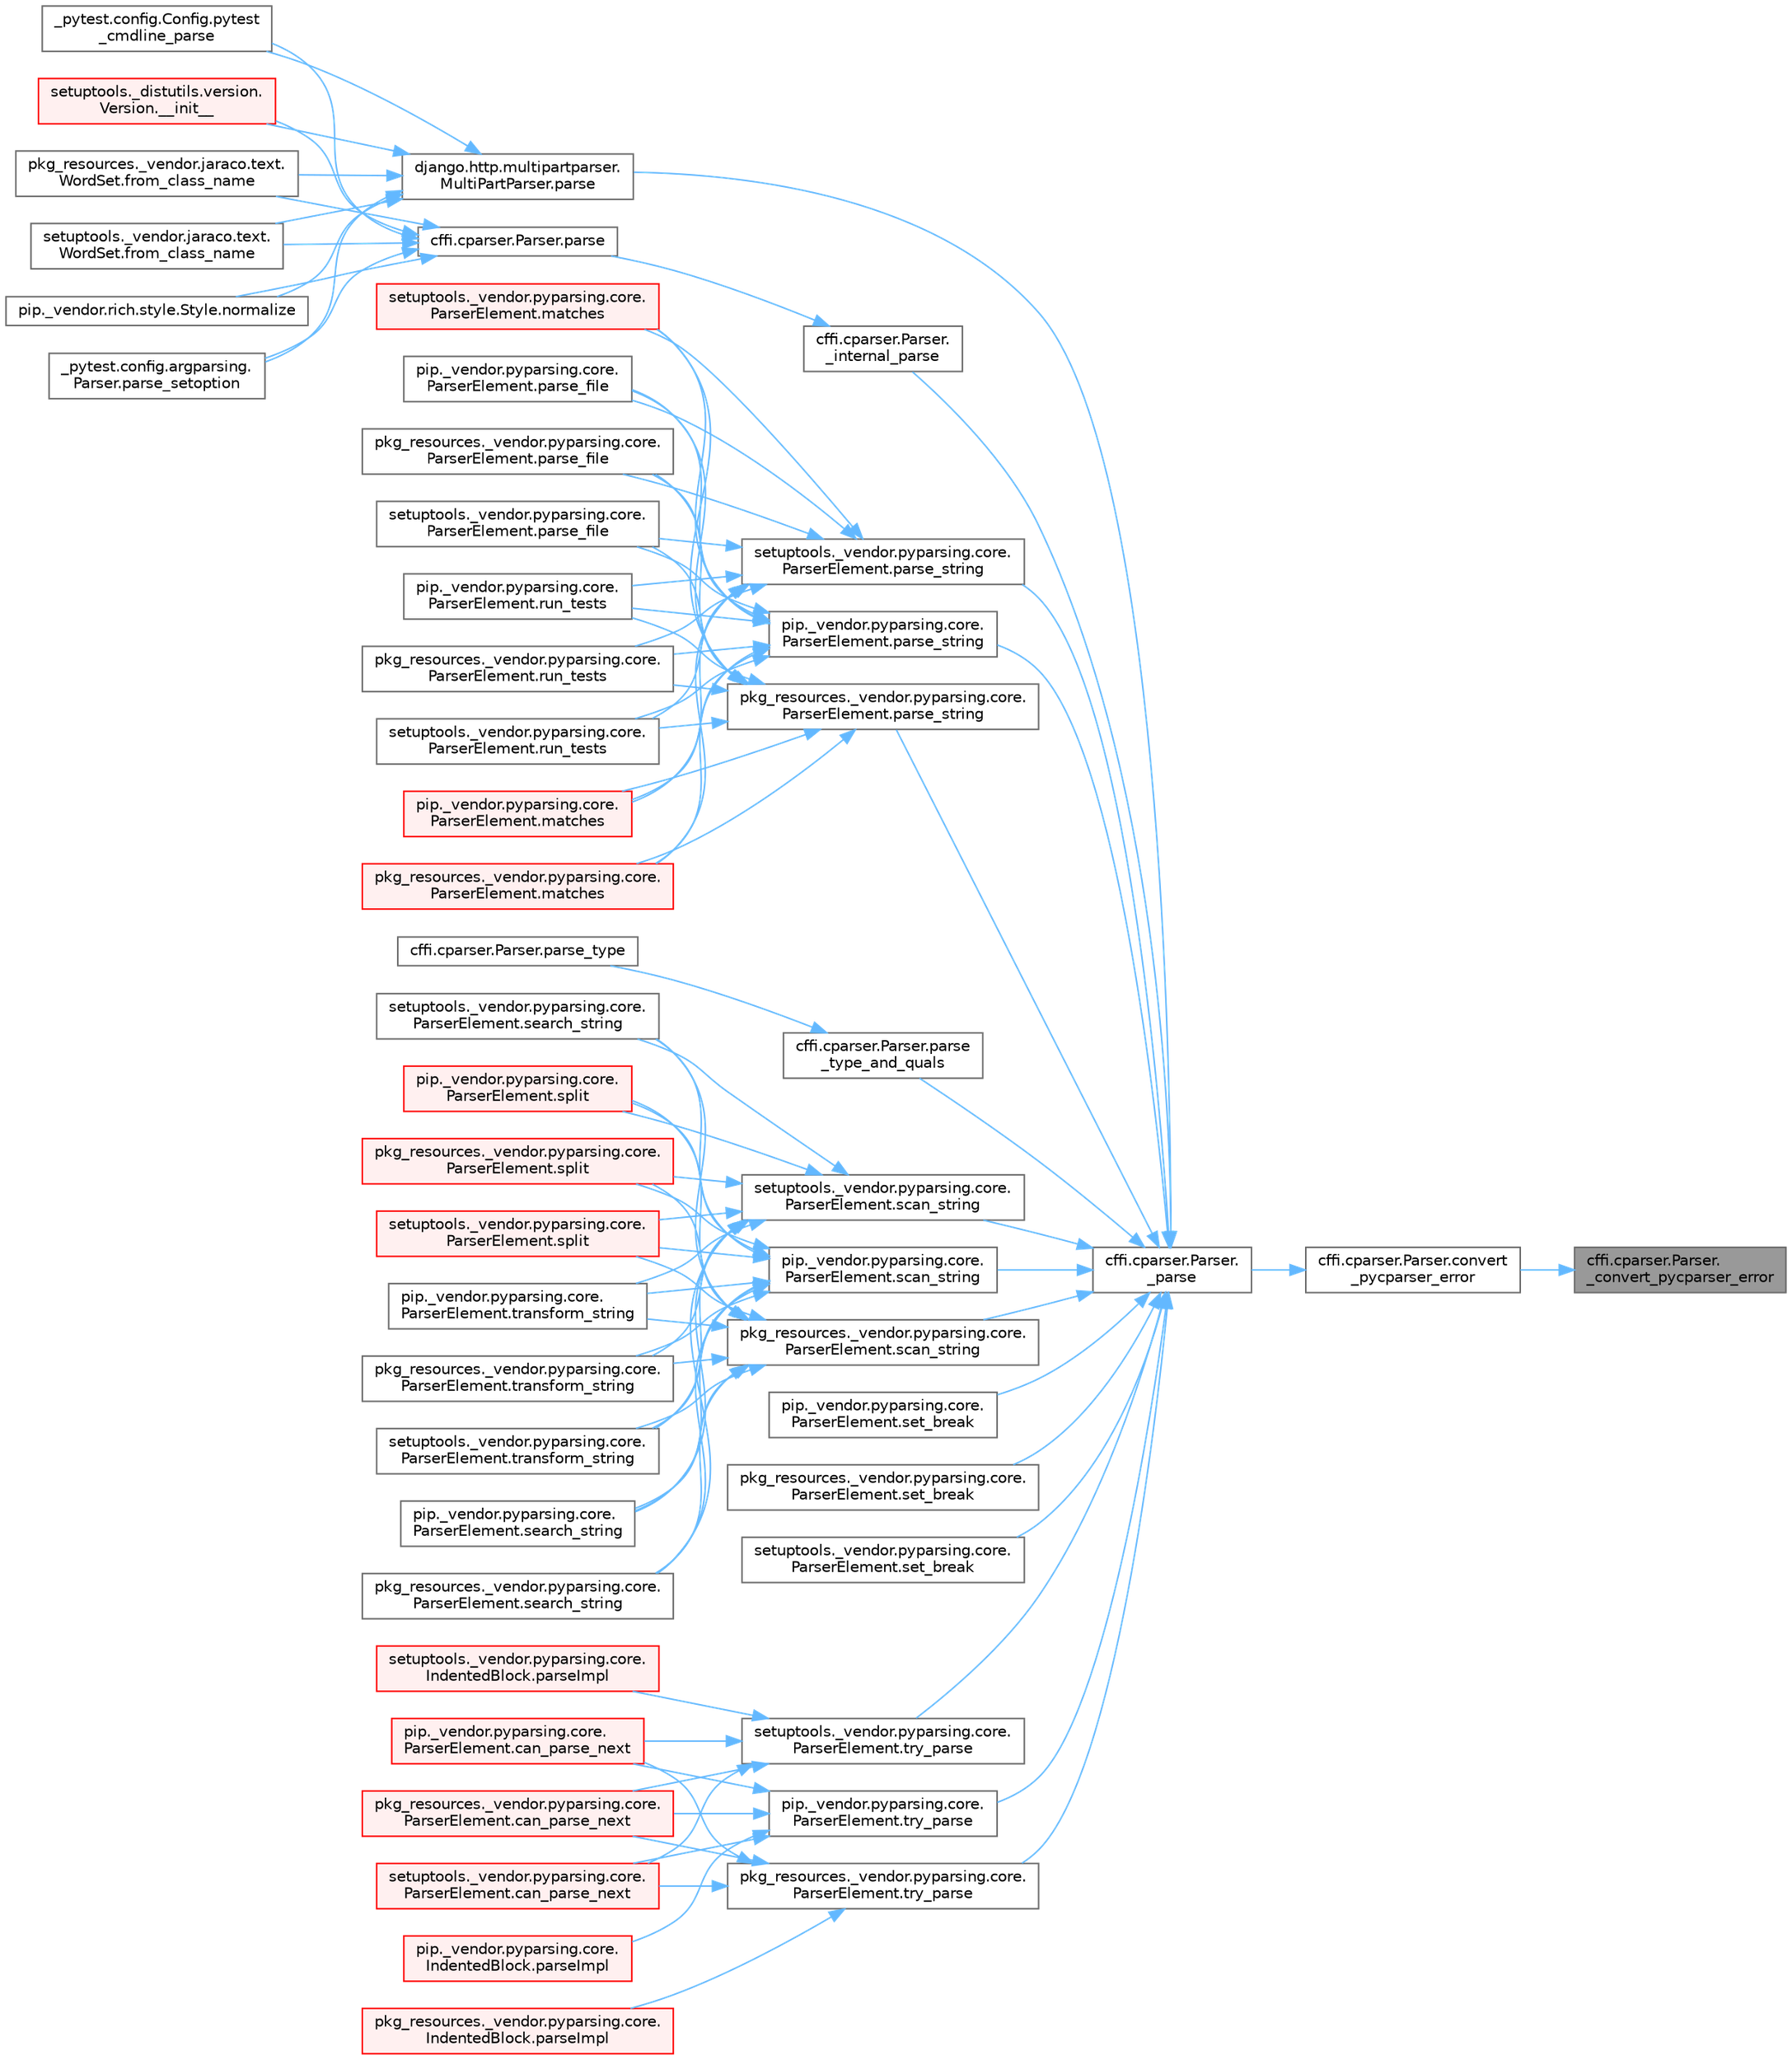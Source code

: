 digraph "cffi.cparser.Parser._convert_pycparser_error"
{
 // LATEX_PDF_SIZE
  bgcolor="transparent";
  edge [fontname=Helvetica,fontsize=10,labelfontname=Helvetica,labelfontsize=10];
  node [fontname=Helvetica,fontsize=10,shape=box,height=0.2,width=0.4];
  rankdir="RL";
  Node1 [id="Node000001",label="cffi.cparser.Parser.\l_convert_pycparser_error",height=0.2,width=0.4,color="gray40", fillcolor="grey60", style="filled", fontcolor="black",tooltip=" "];
  Node1 -> Node2 [id="edge1_Node000001_Node000002",dir="back",color="steelblue1",style="solid",tooltip=" "];
  Node2 [id="Node000002",label="cffi.cparser.Parser.convert\l_pycparser_error",height=0.2,width=0.4,color="grey40", fillcolor="white", style="filled",URL="$classcffi_1_1cparser_1_1_parser.html#aa2308c4a4be419a7a50ec3136fe3342f",tooltip=" "];
  Node2 -> Node3 [id="edge2_Node000002_Node000003",dir="back",color="steelblue1",style="solid",tooltip=" "];
  Node3 [id="Node000003",label="cffi.cparser.Parser.\l_parse",height=0.2,width=0.4,color="grey40", fillcolor="white", style="filled",URL="$classcffi_1_1cparser_1_1_parser.html#a1e34a6250e166916f64724a073816414",tooltip=" "];
  Node3 -> Node4 [id="edge3_Node000003_Node000004",dir="back",color="steelblue1",style="solid",tooltip=" "];
  Node4 [id="Node000004",label="cffi.cparser.Parser.\l_internal_parse",height=0.2,width=0.4,color="grey40", fillcolor="white", style="filled",URL="$classcffi_1_1cparser_1_1_parser.html#aae13fe6d5acc9afec0d52bfdfaf40d7b",tooltip=" "];
  Node4 -> Node5 [id="edge4_Node000004_Node000005",dir="back",color="steelblue1",style="solid",tooltip=" "];
  Node5 [id="Node000005",label="cffi.cparser.Parser.parse",height=0.2,width=0.4,color="grey40", fillcolor="white", style="filled",URL="$classcffi_1_1cparser_1_1_parser.html#a42bd17e4a2a05296aba4f1870c3e76b7",tooltip=" "];
  Node5 -> Node6 [id="edge5_Node000005_Node000006",dir="back",color="steelblue1",style="solid",tooltip=" "];
  Node6 [id="Node000006",label="setuptools._distutils.version.\lVersion.__init__",height=0.2,width=0.4,color="red", fillcolor="#FFF0F0", style="filled",URL="$classsetuptools_1_1__distutils_1_1version_1_1_version.html#a6eb3c2f0d326644884717848b784e398",tooltip=" "];
  Node5 -> Node38 [id="edge6_Node000005_Node000038",dir="back",color="steelblue1",style="solid",tooltip=" "];
  Node38 [id="Node000038",label="pkg_resources._vendor.jaraco.text.\lWordSet.from_class_name",height=0.2,width=0.4,color="grey40", fillcolor="white", style="filled",URL="$classpkg__resources_1_1__vendor_1_1jaraco_1_1text_1_1_word_set.html#a34e366f395f8e0b61e6b66a93bc8e848",tooltip=" "];
  Node5 -> Node39 [id="edge7_Node000005_Node000039",dir="back",color="steelblue1",style="solid",tooltip=" "];
  Node39 [id="Node000039",label="setuptools._vendor.jaraco.text.\lWordSet.from_class_name",height=0.2,width=0.4,color="grey40", fillcolor="white", style="filled",URL="$classsetuptools_1_1__vendor_1_1jaraco_1_1text_1_1_word_set.html#acc6d49fea7948867996de1a704579124",tooltip=" "];
  Node5 -> Node40 [id="edge8_Node000005_Node000040",dir="back",color="steelblue1",style="solid",tooltip=" "];
  Node40 [id="Node000040",label="pip._vendor.rich.style.Style.normalize",height=0.2,width=0.4,color="grey40", fillcolor="white", style="filled",URL="$classpip_1_1__vendor_1_1rich_1_1style_1_1_style.html#a702aa841b25a26307558cb52dcb12f0d",tooltip=" "];
  Node5 -> Node41 [id="edge9_Node000005_Node000041",dir="back",color="steelblue1",style="solid",tooltip=" "];
  Node41 [id="Node000041",label="_pytest.config.argparsing.\lParser.parse_setoption",height=0.2,width=0.4,color="grey40", fillcolor="white", style="filled",URL="$class__pytest_1_1config_1_1argparsing_1_1_parser.html#a406b16cc4dad29c64f46812c624e203c",tooltip=" "];
  Node5 -> Node42 [id="edge10_Node000005_Node000042",dir="back",color="steelblue1",style="solid",tooltip=" "];
  Node42 [id="Node000042",label="_pytest.config.Config.pytest\l_cmdline_parse",height=0.2,width=0.4,color="grey40", fillcolor="white", style="filled",URL="$class__pytest_1_1config_1_1_config.html#a87d1af36d8238d7df5315b782f91fc1d",tooltip=" "];
  Node3 -> Node43 [id="edge11_Node000003_Node000043",dir="back",color="steelblue1",style="solid",tooltip=" "];
  Node43 [id="Node000043",label="django.http.multipartparser.\lMultiPartParser.parse",height=0.2,width=0.4,color="grey40", fillcolor="white", style="filled",URL="$classdjango_1_1http_1_1multipartparser_1_1_multi_part_parser.html#a667ea5d068bbd9626987acee5a9105c9",tooltip=" "];
  Node43 -> Node6 [id="edge12_Node000043_Node000006",dir="back",color="steelblue1",style="solid",tooltip=" "];
  Node43 -> Node38 [id="edge13_Node000043_Node000038",dir="back",color="steelblue1",style="solid",tooltip=" "];
  Node43 -> Node39 [id="edge14_Node000043_Node000039",dir="back",color="steelblue1",style="solid",tooltip=" "];
  Node43 -> Node40 [id="edge15_Node000043_Node000040",dir="back",color="steelblue1",style="solid",tooltip=" "];
  Node43 -> Node41 [id="edge16_Node000043_Node000041",dir="back",color="steelblue1",style="solid",tooltip=" "];
  Node43 -> Node42 [id="edge17_Node000043_Node000042",dir="back",color="steelblue1",style="solid",tooltip=" "];
  Node3 -> Node44 [id="edge18_Node000003_Node000044",dir="back",color="steelblue1",style="solid",tooltip=" "];
  Node44 [id="Node000044",label="pip._vendor.pyparsing.core.\lParserElement.parse_string",height=0.2,width=0.4,color="grey40", fillcolor="white", style="filled",URL="$classpip_1_1__vendor_1_1pyparsing_1_1core_1_1_parser_element.html#ac17206f98799aeb9149ef0873423fb3d",tooltip=" "];
  Node44 -> Node45 [id="edge19_Node000044_Node000045",dir="back",color="steelblue1",style="solid",tooltip=" "];
  Node45 [id="Node000045",label="pip._vendor.pyparsing.core.\lParserElement.matches",height=0.2,width=0.4,color="red", fillcolor="#FFF0F0", style="filled",URL="$classpip_1_1__vendor_1_1pyparsing_1_1core_1_1_parser_element.html#a506dbc15b395eb36dc4f6cbc0fdf143a",tooltip=" "];
  Node44 -> Node50 [id="edge20_Node000044_Node000050",dir="back",color="steelblue1",style="solid",tooltip=" "];
  Node50 [id="Node000050",label="pkg_resources._vendor.pyparsing.core.\lParserElement.matches",height=0.2,width=0.4,color="red", fillcolor="#FFF0F0", style="filled",URL="$classpkg__resources_1_1__vendor_1_1pyparsing_1_1core_1_1_parser_element.html#a83b843cc10043a223825a7b6ee2bf3ed",tooltip=" "];
  Node44 -> Node51 [id="edge21_Node000044_Node000051",dir="back",color="steelblue1",style="solid",tooltip=" "];
  Node51 [id="Node000051",label="setuptools._vendor.pyparsing.core.\lParserElement.matches",height=0.2,width=0.4,color="red", fillcolor="#FFF0F0", style="filled",URL="$classsetuptools_1_1__vendor_1_1pyparsing_1_1core_1_1_parser_element.html#a340c5dbbc0054029fa245e398f694e14",tooltip=" "];
  Node44 -> Node52 [id="edge22_Node000044_Node000052",dir="back",color="steelblue1",style="solid",tooltip=" "];
  Node52 [id="Node000052",label="pip._vendor.pyparsing.core.\lParserElement.parse_file",height=0.2,width=0.4,color="grey40", fillcolor="white", style="filled",URL="$classpip_1_1__vendor_1_1pyparsing_1_1core_1_1_parser_element.html#a161e1fa167881e4e3fa9f26155612ed1",tooltip=" "];
  Node44 -> Node53 [id="edge23_Node000044_Node000053",dir="back",color="steelblue1",style="solid",tooltip=" "];
  Node53 [id="Node000053",label="pkg_resources._vendor.pyparsing.core.\lParserElement.parse_file",height=0.2,width=0.4,color="grey40", fillcolor="white", style="filled",URL="$classpkg__resources_1_1__vendor_1_1pyparsing_1_1core_1_1_parser_element.html#a4b7f81ada4824fcac02e6fae60e97154",tooltip=" "];
  Node44 -> Node54 [id="edge24_Node000044_Node000054",dir="back",color="steelblue1",style="solid",tooltip=" "];
  Node54 [id="Node000054",label="setuptools._vendor.pyparsing.core.\lParserElement.parse_file",height=0.2,width=0.4,color="grey40", fillcolor="white", style="filled",URL="$classsetuptools_1_1__vendor_1_1pyparsing_1_1core_1_1_parser_element.html#a8f9b8fccb7fc5a55bc10cb3ab46cf419",tooltip=" "];
  Node44 -> Node55 [id="edge25_Node000044_Node000055",dir="back",color="steelblue1",style="solid",tooltip=" "];
  Node55 [id="Node000055",label="pip._vendor.pyparsing.core.\lParserElement.run_tests",height=0.2,width=0.4,color="grey40", fillcolor="white", style="filled",URL="$classpip_1_1__vendor_1_1pyparsing_1_1core_1_1_parser_element.html#a35107e02c57a82575247354b2ffe5d63",tooltip=" "];
  Node44 -> Node56 [id="edge26_Node000044_Node000056",dir="back",color="steelblue1",style="solid",tooltip=" "];
  Node56 [id="Node000056",label="pkg_resources._vendor.pyparsing.core.\lParserElement.run_tests",height=0.2,width=0.4,color="grey40", fillcolor="white", style="filled",URL="$classpkg__resources_1_1__vendor_1_1pyparsing_1_1core_1_1_parser_element.html#a10e2c2c94b6bedd4a9bac706beb1f8e4",tooltip=" "];
  Node44 -> Node57 [id="edge27_Node000044_Node000057",dir="back",color="steelblue1",style="solid",tooltip=" "];
  Node57 [id="Node000057",label="setuptools._vendor.pyparsing.core.\lParserElement.run_tests",height=0.2,width=0.4,color="grey40", fillcolor="white", style="filled",URL="$classsetuptools_1_1__vendor_1_1pyparsing_1_1core_1_1_parser_element.html#a67d4875fb1c02837aae5bb1e763532ba",tooltip=" "];
  Node3 -> Node58 [id="edge28_Node000003_Node000058",dir="back",color="steelblue1",style="solid",tooltip=" "];
  Node58 [id="Node000058",label="pkg_resources._vendor.pyparsing.core.\lParserElement.parse_string",height=0.2,width=0.4,color="grey40", fillcolor="white", style="filled",URL="$classpkg__resources_1_1__vendor_1_1pyparsing_1_1core_1_1_parser_element.html#a8c3e947b9af4425a1b7f4c8db034a549",tooltip=" "];
  Node58 -> Node45 [id="edge29_Node000058_Node000045",dir="back",color="steelblue1",style="solid",tooltip=" "];
  Node58 -> Node50 [id="edge30_Node000058_Node000050",dir="back",color="steelblue1",style="solid",tooltip=" "];
  Node58 -> Node51 [id="edge31_Node000058_Node000051",dir="back",color="steelblue1",style="solid",tooltip=" "];
  Node58 -> Node52 [id="edge32_Node000058_Node000052",dir="back",color="steelblue1",style="solid",tooltip=" "];
  Node58 -> Node53 [id="edge33_Node000058_Node000053",dir="back",color="steelblue1",style="solid",tooltip=" "];
  Node58 -> Node54 [id="edge34_Node000058_Node000054",dir="back",color="steelblue1",style="solid",tooltip=" "];
  Node58 -> Node55 [id="edge35_Node000058_Node000055",dir="back",color="steelblue1",style="solid",tooltip=" "];
  Node58 -> Node56 [id="edge36_Node000058_Node000056",dir="back",color="steelblue1",style="solid",tooltip=" "];
  Node58 -> Node57 [id="edge37_Node000058_Node000057",dir="back",color="steelblue1",style="solid",tooltip=" "];
  Node3 -> Node59 [id="edge38_Node000003_Node000059",dir="back",color="steelblue1",style="solid",tooltip=" "];
  Node59 [id="Node000059",label="setuptools._vendor.pyparsing.core.\lParserElement.parse_string",height=0.2,width=0.4,color="grey40", fillcolor="white", style="filled",URL="$classsetuptools_1_1__vendor_1_1pyparsing_1_1core_1_1_parser_element.html#a4bceb4c6190dd0bd2ea4c6ef9e8fe6f9",tooltip=" "];
  Node59 -> Node45 [id="edge39_Node000059_Node000045",dir="back",color="steelblue1",style="solid",tooltip=" "];
  Node59 -> Node50 [id="edge40_Node000059_Node000050",dir="back",color="steelblue1",style="solid",tooltip=" "];
  Node59 -> Node51 [id="edge41_Node000059_Node000051",dir="back",color="steelblue1",style="solid",tooltip=" "];
  Node59 -> Node52 [id="edge42_Node000059_Node000052",dir="back",color="steelblue1",style="solid",tooltip=" "];
  Node59 -> Node53 [id="edge43_Node000059_Node000053",dir="back",color="steelblue1",style="solid",tooltip=" "];
  Node59 -> Node54 [id="edge44_Node000059_Node000054",dir="back",color="steelblue1",style="solid",tooltip=" "];
  Node59 -> Node55 [id="edge45_Node000059_Node000055",dir="back",color="steelblue1",style="solid",tooltip=" "];
  Node59 -> Node56 [id="edge46_Node000059_Node000056",dir="back",color="steelblue1",style="solid",tooltip=" "];
  Node59 -> Node57 [id="edge47_Node000059_Node000057",dir="back",color="steelblue1",style="solid",tooltip=" "];
  Node3 -> Node60 [id="edge48_Node000003_Node000060",dir="back",color="steelblue1",style="solid",tooltip=" "];
  Node60 [id="Node000060",label="cffi.cparser.Parser.parse\l_type_and_quals",height=0.2,width=0.4,color="grey40", fillcolor="white", style="filled",URL="$classcffi_1_1cparser_1_1_parser.html#a6139eb202d8a0df47885d4cb27a3e9cd",tooltip=" "];
  Node60 -> Node61 [id="edge49_Node000060_Node000061",dir="back",color="steelblue1",style="solid",tooltip=" "];
  Node61 [id="Node000061",label="cffi.cparser.Parser.parse_type",height=0.2,width=0.4,color="grey40", fillcolor="white", style="filled",URL="$classcffi_1_1cparser_1_1_parser.html#af27b1aa9db17650fd94b8a46850c3d57",tooltip=" "];
  Node3 -> Node62 [id="edge50_Node000003_Node000062",dir="back",color="steelblue1",style="solid",tooltip=" "];
  Node62 [id="Node000062",label="pip._vendor.pyparsing.core.\lParserElement.scan_string",height=0.2,width=0.4,color="grey40", fillcolor="white", style="filled",URL="$classpip_1_1__vendor_1_1pyparsing_1_1core_1_1_parser_element.html#a0a066b31d55597f3b2ac426eab0ef7a8",tooltip=" "];
  Node62 -> Node63 [id="edge51_Node000062_Node000063",dir="back",color="steelblue1",style="solid",tooltip=" "];
  Node63 [id="Node000063",label="pip._vendor.pyparsing.core.\lParserElement.search_string",height=0.2,width=0.4,color="grey40", fillcolor="white", style="filled",URL="$classpip_1_1__vendor_1_1pyparsing_1_1core_1_1_parser_element.html#a5a83c9e97aad458cf36ecb2cbc451703",tooltip=" "];
  Node62 -> Node64 [id="edge52_Node000062_Node000064",dir="back",color="steelblue1",style="solid",tooltip=" "];
  Node64 [id="Node000064",label="pkg_resources._vendor.pyparsing.core.\lParserElement.search_string",height=0.2,width=0.4,color="grey40", fillcolor="white", style="filled",URL="$classpkg__resources_1_1__vendor_1_1pyparsing_1_1core_1_1_parser_element.html#a4b5b9d98014537f14aa58afb241fb421",tooltip=" "];
  Node62 -> Node65 [id="edge53_Node000062_Node000065",dir="back",color="steelblue1",style="solid",tooltip=" "];
  Node65 [id="Node000065",label="setuptools._vendor.pyparsing.core.\lParserElement.search_string",height=0.2,width=0.4,color="grey40", fillcolor="white", style="filled",URL="$classsetuptools_1_1__vendor_1_1pyparsing_1_1core_1_1_parser_element.html#afd39623fe4bffcc694a482c83b93fd06",tooltip=" "];
  Node62 -> Node66 [id="edge54_Node000062_Node000066",dir="back",color="steelblue1",style="solid",tooltip=" "];
  Node66 [id="Node000066",label="pip._vendor.pyparsing.core.\lParserElement.split",height=0.2,width=0.4,color="red", fillcolor="#FFF0F0", style="filled",URL="$classpip_1_1__vendor_1_1pyparsing_1_1core_1_1_parser_element.html#a4d8b15e96c35f49dd311c05519c05b48",tooltip=" "];
  Node62 -> Node3207 [id="edge55_Node000062_Node003207",dir="back",color="steelblue1",style="solid",tooltip=" "];
  Node3207 [id="Node003207",label="pkg_resources._vendor.pyparsing.core.\lParserElement.split",height=0.2,width=0.4,color="red", fillcolor="#FFF0F0", style="filled",URL="$classpkg__resources_1_1__vendor_1_1pyparsing_1_1core_1_1_parser_element.html#a194801602eaab7fd2483d6a6ef7335b7",tooltip=" "];
  Node62 -> Node3208 [id="edge56_Node000062_Node003208",dir="back",color="steelblue1",style="solid",tooltip=" "];
  Node3208 [id="Node003208",label="setuptools._vendor.pyparsing.core.\lParserElement.split",height=0.2,width=0.4,color="red", fillcolor="#FFF0F0", style="filled",URL="$classsetuptools_1_1__vendor_1_1pyparsing_1_1core_1_1_parser_element.html#a851b91f91735a7984ff943924b8f5e53",tooltip=" "];
  Node62 -> Node3209 [id="edge57_Node000062_Node003209",dir="back",color="steelblue1",style="solid",tooltip=" "];
  Node3209 [id="Node003209",label="pip._vendor.pyparsing.core.\lParserElement.transform_string",height=0.2,width=0.4,color="grey40", fillcolor="white", style="filled",URL="$classpip_1_1__vendor_1_1pyparsing_1_1core_1_1_parser_element.html#a566e130123a0445b27338a6e3ec60f19",tooltip=" "];
  Node62 -> Node3210 [id="edge58_Node000062_Node003210",dir="back",color="steelblue1",style="solid",tooltip=" "];
  Node3210 [id="Node003210",label="pkg_resources._vendor.pyparsing.core.\lParserElement.transform_string",height=0.2,width=0.4,color="grey40", fillcolor="white", style="filled",URL="$classpkg__resources_1_1__vendor_1_1pyparsing_1_1core_1_1_parser_element.html#a71a727a6ccd055ebf3c32601140ed804",tooltip=" "];
  Node62 -> Node3211 [id="edge59_Node000062_Node003211",dir="back",color="steelblue1",style="solid",tooltip=" "];
  Node3211 [id="Node003211",label="setuptools._vendor.pyparsing.core.\lParserElement.transform_string",height=0.2,width=0.4,color="grey40", fillcolor="white", style="filled",URL="$classsetuptools_1_1__vendor_1_1pyparsing_1_1core_1_1_parser_element.html#a23d5d123f33508735ec8eefe96840071",tooltip=" "];
  Node3 -> Node3212 [id="edge60_Node000003_Node003212",dir="back",color="steelblue1",style="solid",tooltip=" "];
  Node3212 [id="Node003212",label="pkg_resources._vendor.pyparsing.core.\lParserElement.scan_string",height=0.2,width=0.4,color="grey40", fillcolor="white", style="filled",URL="$classpkg__resources_1_1__vendor_1_1pyparsing_1_1core_1_1_parser_element.html#a72c2c28e4b4d308fb917b19795da3b31",tooltip=" "];
  Node3212 -> Node63 [id="edge61_Node003212_Node000063",dir="back",color="steelblue1",style="solid",tooltip=" "];
  Node3212 -> Node64 [id="edge62_Node003212_Node000064",dir="back",color="steelblue1",style="solid",tooltip=" "];
  Node3212 -> Node65 [id="edge63_Node003212_Node000065",dir="back",color="steelblue1",style="solid",tooltip=" "];
  Node3212 -> Node66 [id="edge64_Node003212_Node000066",dir="back",color="steelblue1",style="solid",tooltip=" "];
  Node3212 -> Node3207 [id="edge65_Node003212_Node003207",dir="back",color="steelblue1",style="solid",tooltip=" "];
  Node3212 -> Node3208 [id="edge66_Node003212_Node003208",dir="back",color="steelblue1",style="solid",tooltip=" "];
  Node3212 -> Node3209 [id="edge67_Node003212_Node003209",dir="back",color="steelblue1",style="solid",tooltip=" "];
  Node3212 -> Node3210 [id="edge68_Node003212_Node003210",dir="back",color="steelblue1",style="solid",tooltip=" "];
  Node3212 -> Node3211 [id="edge69_Node003212_Node003211",dir="back",color="steelblue1",style="solid",tooltip=" "];
  Node3 -> Node3213 [id="edge70_Node000003_Node003213",dir="back",color="steelblue1",style="solid",tooltip=" "];
  Node3213 [id="Node003213",label="setuptools._vendor.pyparsing.core.\lParserElement.scan_string",height=0.2,width=0.4,color="grey40", fillcolor="white", style="filled",URL="$classsetuptools_1_1__vendor_1_1pyparsing_1_1core_1_1_parser_element.html#a1e2aa4fc1e0debef9f876b7e1ccbfb62",tooltip=" "];
  Node3213 -> Node63 [id="edge71_Node003213_Node000063",dir="back",color="steelblue1",style="solid",tooltip=" "];
  Node3213 -> Node64 [id="edge72_Node003213_Node000064",dir="back",color="steelblue1",style="solid",tooltip=" "];
  Node3213 -> Node65 [id="edge73_Node003213_Node000065",dir="back",color="steelblue1",style="solid",tooltip=" "];
  Node3213 -> Node66 [id="edge74_Node003213_Node000066",dir="back",color="steelblue1",style="solid",tooltip=" "];
  Node3213 -> Node3207 [id="edge75_Node003213_Node003207",dir="back",color="steelblue1",style="solid",tooltip=" "];
  Node3213 -> Node3208 [id="edge76_Node003213_Node003208",dir="back",color="steelblue1",style="solid",tooltip=" "];
  Node3213 -> Node3209 [id="edge77_Node003213_Node003209",dir="back",color="steelblue1",style="solid",tooltip=" "];
  Node3213 -> Node3210 [id="edge78_Node003213_Node003210",dir="back",color="steelblue1",style="solid",tooltip=" "];
  Node3213 -> Node3211 [id="edge79_Node003213_Node003211",dir="back",color="steelblue1",style="solid",tooltip=" "];
  Node3 -> Node3214 [id="edge80_Node000003_Node003214",dir="back",color="steelblue1",style="solid",tooltip=" "];
  Node3214 [id="Node003214",label="pip._vendor.pyparsing.core.\lParserElement.set_break",height=0.2,width=0.4,color="grey40", fillcolor="white", style="filled",URL="$classpip_1_1__vendor_1_1pyparsing_1_1core_1_1_parser_element.html#afc8123f3ce858bf8a14b532d30a69358",tooltip=" "];
  Node3 -> Node3215 [id="edge81_Node000003_Node003215",dir="back",color="steelblue1",style="solid",tooltip=" "];
  Node3215 [id="Node003215",label="pkg_resources._vendor.pyparsing.core.\lParserElement.set_break",height=0.2,width=0.4,color="grey40", fillcolor="white", style="filled",URL="$classpkg__resources_1_1__vendor_1_1pyparsing_1_1core_1_1_parser_element.html#a3b2760321c141c28bd3ac49bff084c36",tooltip=" "];
  Node3 -> Node3216 [id="edge82_Node000003_Node003216",dir="back",color="steelblue1",style="solid",tooltip=" "];
  Node3216 [id="Node003216",label="setuptools._vendor.pyparsing.core.\lParserElement.set_break",height=0.2,width=0.4,color="grey40", fillcolor="white", style="filled",URL="$classsetuptools_1_1__vendor_1_1pyparsing_1_1core_1_1_parser_element.html#af94c5e92eae357b425d5c26f1c8c3a83",tooltip=" "];
  Node3 -> Node3217 [id="edge83_Node000003_Node003217",dir="back",color="steelblue1",style="solid",tooltip=" "];
  Node3217 [id="Node003217",label="pip._vendor.pyparsing.core.\lParserElement.try_parse",height=0.2,width=0.4,color="grey40", fillcolor="white", style="filled",URL="$classpip_1_1__vendor_1_1pyparsing_1_1core_1_1_parser_element.html#aa6320e91dc4e7cd3738374eaa03bba1e",tooltip=" "];
  Node3217 -> Node3218 [id="edge84_Node003217_Node003218",dir="back",color="steelblue1",style="solid",tooltip=" "];
  Node3218 [id="Node003218",label="pip._vendor.pyparsing.core.\lParserElement.can_parse_next",height=0.2,width=0.4,color="red", fillcolor="#FFF0F0", style="filled",URL="$classpip_1_1__vendor_1_1pyparsing_1_1core_1_1_parser_element.html#a780d49e0dacb1d260da8a07579d3074c",tooltip=" "];
  Node3217 -> Node3220 [id="edge85_Node003217_Node003220",dir="back",color="steelblue1",style="solid",tooltip=" "];
  Node3220 [id="Node003220",label="pkg_resources._vendor.pyparsing.core.\lParserElement.can_parse_next",height=0.2,width=0.4,color="red", fillcolor="#FFF0F0", style="filled",URL="$classpkg__resources_1_1__vendor_1_1pyparsing_1_1core_1_1_parser_element.html#a99db9b4ca84b5019402b614369adc013",tooltip=" "];
  Node3217 -> Node3222 [id="edge86_Node003217_Node003222",dir="back",color="steelblue1",style="solid",tooltip=" "];
  Node3222 [id="Node003222",label="setuptools._vendor.pyparsing.core.\lParserElement.can_parse_next",height=0.2,width=0.4,color="red", fillcolor="#FFF0F0", style="filled",URL="$classsetuptools_1_1__vendor_1_1pyparsing_1_1core_1_1_parser_element.html#a3dc0a24c985f37bf4aec2f7af6931e61",tooltip=" "];
  Node3217 -> Node3224 [id="edge87_Node003217_Node003224",dir="back",color="steelblue1",style="solid",tooltip=" "];
  Node3224 [id="Node003224",label="pip._vendor.pyparsing.core.\lIndentedBlock.parseImpl",height=0.2,width=0.4,color="red", fillcolor="#FFF0F0", style="filled",URL="$classpip_1_1__vendor_1_1pyparsing_1_1core_1_1_indented_block.html#a614f358d7124fbd85f4750694b700605",tooltip=" "];
  Node3 -> Node3225 [id="edge88_Node000003_Node003225",dir="back",color="steelblue1",style="solid",tooltip=" "];
  Node3225 [id="Node003225",label="pkg_resources._vendor.pyparsing.core.\lParserElement.try_parse",height=0.2,width=0.4,color="grey40", fillcolor="white", style="filled",URL="$classpkg__resources_1_1__vendor_1_1pyparsing_1_1core_1_1_parser_element.html#a59857e3f9c942ad31575cec76c665b8a",tooltip=" "];
  Node3225 -> Node3218 [id="edge89_Node003225_Node003218",dir="back",color="steelblue1",style="solid",tooltip=" "];
  Node3225 -> Node3220 [id="edge90_Node003225_Node003220",dir="back",color="steelblue1",style="solid",tooltip=" "];
  Node3225 -> Node3222 [id="edge91_Node003225_Node003222",dir="back",color="steelblue1",style="solid",tooltip=" "];
  Node3225 -> Node3226 [id="edge92_Node003225_Node003226",dir="back",color="steelblue1",style="solid",tooltip=" "];
  Node3226 [id="Node003226",label="pkg_resources._vendor.pyparsing.core.\lIndentedBlock.parseImpl",height=0.2,width=0.4,color="red", fillcolor="#FFF0F0", style="filled",URL="$classpkg__resources_1_1__vendor_1_1pyparsing_1_1core_1_1_indented_block.html#a832e80a7ba0390c3f34ec7820642cbef",tooltip=" "];
  Node3 -> Node3227 [id="edge93_Node000003_Node003227",dir="back",color="steelblue1",style="solid",tooltip=" "];
  Node3227 [id="Node003227",label="setuptools._vendor.pyparsing.core.\lParserElement.try_parse",height=0.2,width=0.4,color="grey40", fillcolor="white", style="filled",URL="$classsetuptools_1_1__vendor_1_1pyparsing_1_1core_1_1_parser_element.html#a8232b0ff24e210a8ce475d0469858a6d",tooltip=" "];
  Node3227 -> Node3218 [id="edge94_Node003227_Node003218",dir="back",color="steelblue1",style="solid",tooltip=" "];
  Node3227 -> Node3220 [id="edge95_Node003227_Node003220",dir="back",color="steelblue1",style="solid",tooltip=" "];
  Node3227 -> Node3222 [id="edge96_Node003227_Node003222",dir="back",color="steelblue1",style="solid",tooltip=" "];
  Node3227 -> Node3228 [id="edge97_Node003227_Node003228",dir="back",color="steelblue1",style="solid",tooltip=" "];
  Node3228 [id="Node003228",label="setuptools._vendor.pyparsing.core.\lIndentedBlock.parseImpl",height=0.2,width=0.4,color="red", fillcolor="#FFF0F0", style="filled",URL="$classsetuptools_1_1__vendor_1_1pyparsing_1_1core_1_1_indented_block.html#aecab12233ff1c4cfb490e864cbbb1029",tooltip=" "];
}

